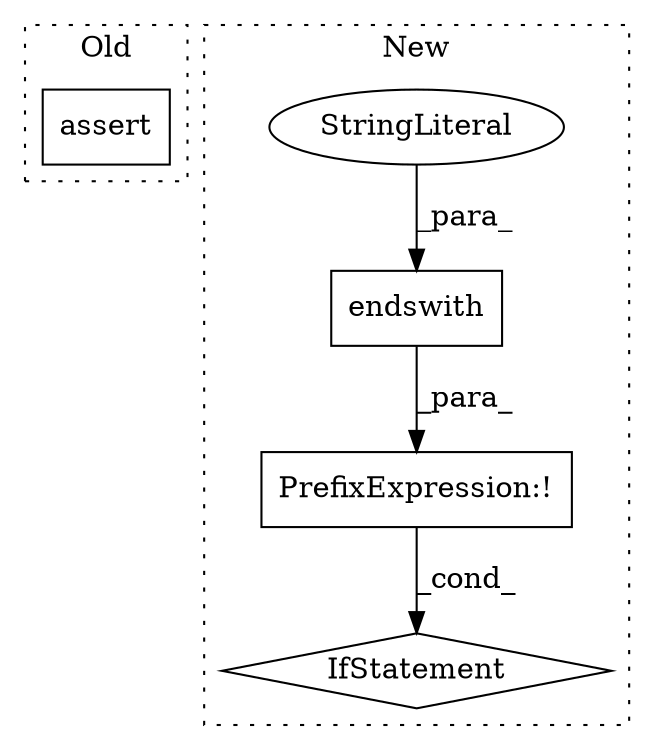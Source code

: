 digraph G {
subgraph cluster0 {
1 [label="assert" a="6" s="9806" l="7" shape="box"];
label = "Old";
style="dotted";
}
subgraph cluster1 {
2 [label="endswith" a="32" s="9952,9964" l="9,1" shape="box"];
3 [label="IfStatement" a="25" s="9899,9965" l="4,2" shape="diamond"];
4 [label="StringLiteral" a="45" s="9961" l="3" shape="ellipse"];
5 [label="PrefixExpression:!" a="38" s="9937" l="1" shape="box"];
label = "New";
style="dotted";
}
2 -> 5 [label="_para_"];
4 -> 2 [label="_para_"];
5 -> 3 [label="_cond_"];
}